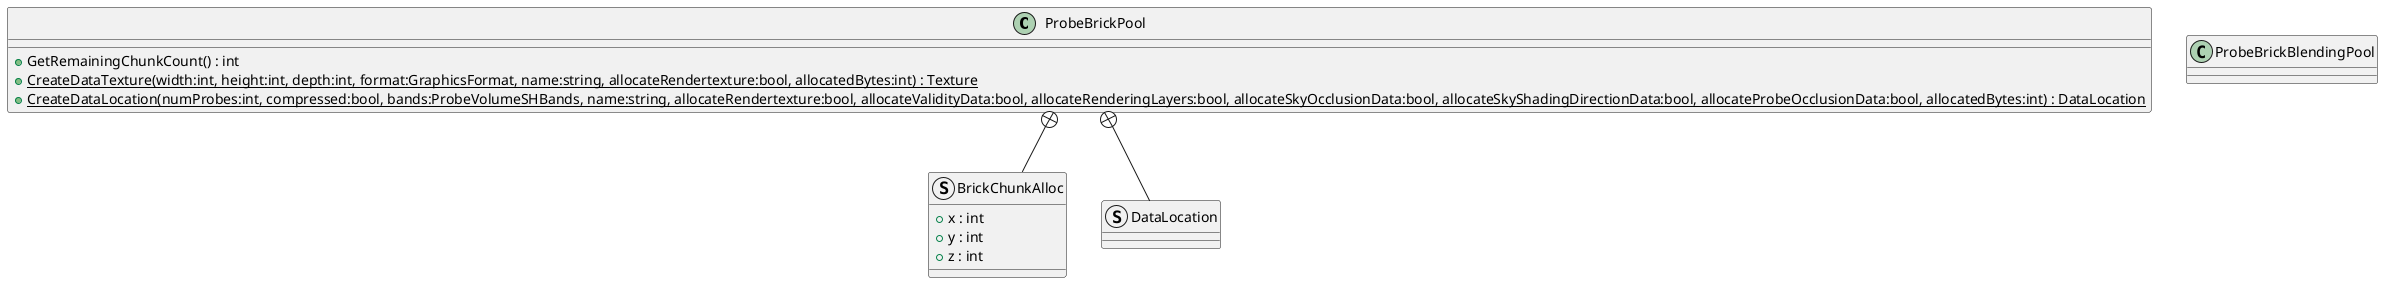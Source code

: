 @startuml
class ProbeBrickPool {
    + GetRemainingChunkCount() : int
    + {static} CreateDataTexture(width:int, height:int, depth:int, format:GraphicsFormat, name:string, allocateRendertexture:bool, allocatedBytes:int) : Texture
    + {static} CreateDataLocation(numProbes:int, compressed:bool, bands:ProbeVolumeSHBands, name:string, allocateRendertexture:bool, allocateValidityData:bool, allocateRenderingLayers:bool, allocateSkyOcclusionData:bool, allocateSkyShadingDirectionData:bool, allocateProbeOcclusionData:bool, allocatedBytes:int) : DataLocation
}
class ProbeBrickBlendingPool {
}
struct BrickChunkAlloc {
    + x : int
    + y : int
    + z : int
}
struct DataLocation {
}
ProbeBrickPool +-- BrickChunkAlloc
ProbeBrickPool +-- DataLocation
@enduml
